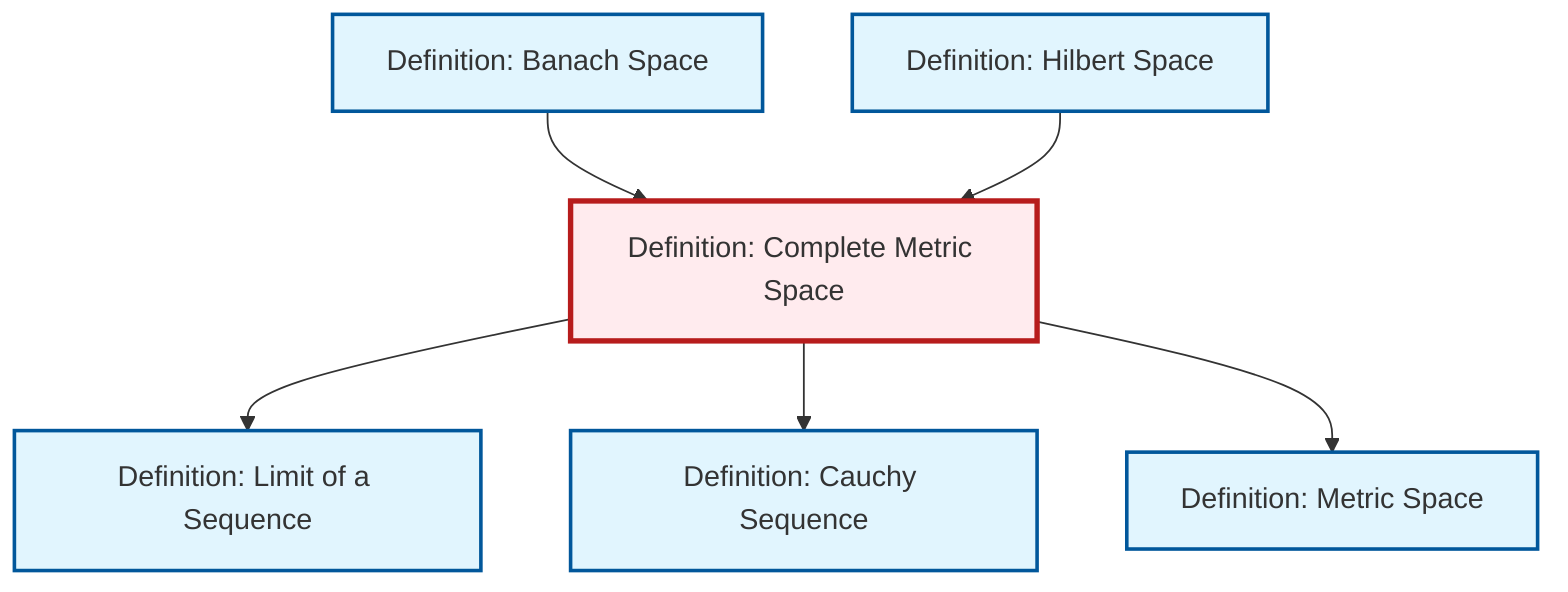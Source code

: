 graph TD
    classDef definition fill:#e1f5fe,stroke:#01579b,stroke-width:2px
    classDef theorem fill:#f3e5f5,stroke:#4a148c,stroke-width:2px
    classDef axiom fill:#fff3e0,stroke:#e65100,stroke-width:2px
    classDef example fill:#e8f5e9,stroke:#1b5e20,stroke-width:2px
    classDef current fill:#ffebee,stroke:#b71c1c,stroke-width:3px
    def-hilbert-space["Definition: Hilbert Space"]:::definition
    def-banach-space["Definition: Banach Space"]:::definition
    def-cauchy-sequence["Definition: Cauchy Sequence"]:::definition
    def-metric-space["Definition: Metric Space"]:::definition
    def-complete-metric-space["Definition: Complete Metric Space"]:::definition
    def-limit["Definition: Limit of a Sequence"]:::definition
    def-complete-metric-space --> def-limit
    def-complete-metric-space --> def-cauchy-sequence
    def-complete-metric-space --> def-metric-space
    def-banach-space --> def-complete-metric-space
    def-hilbert-space --> def-complete-metric-space
    class def-complete-metric-space current